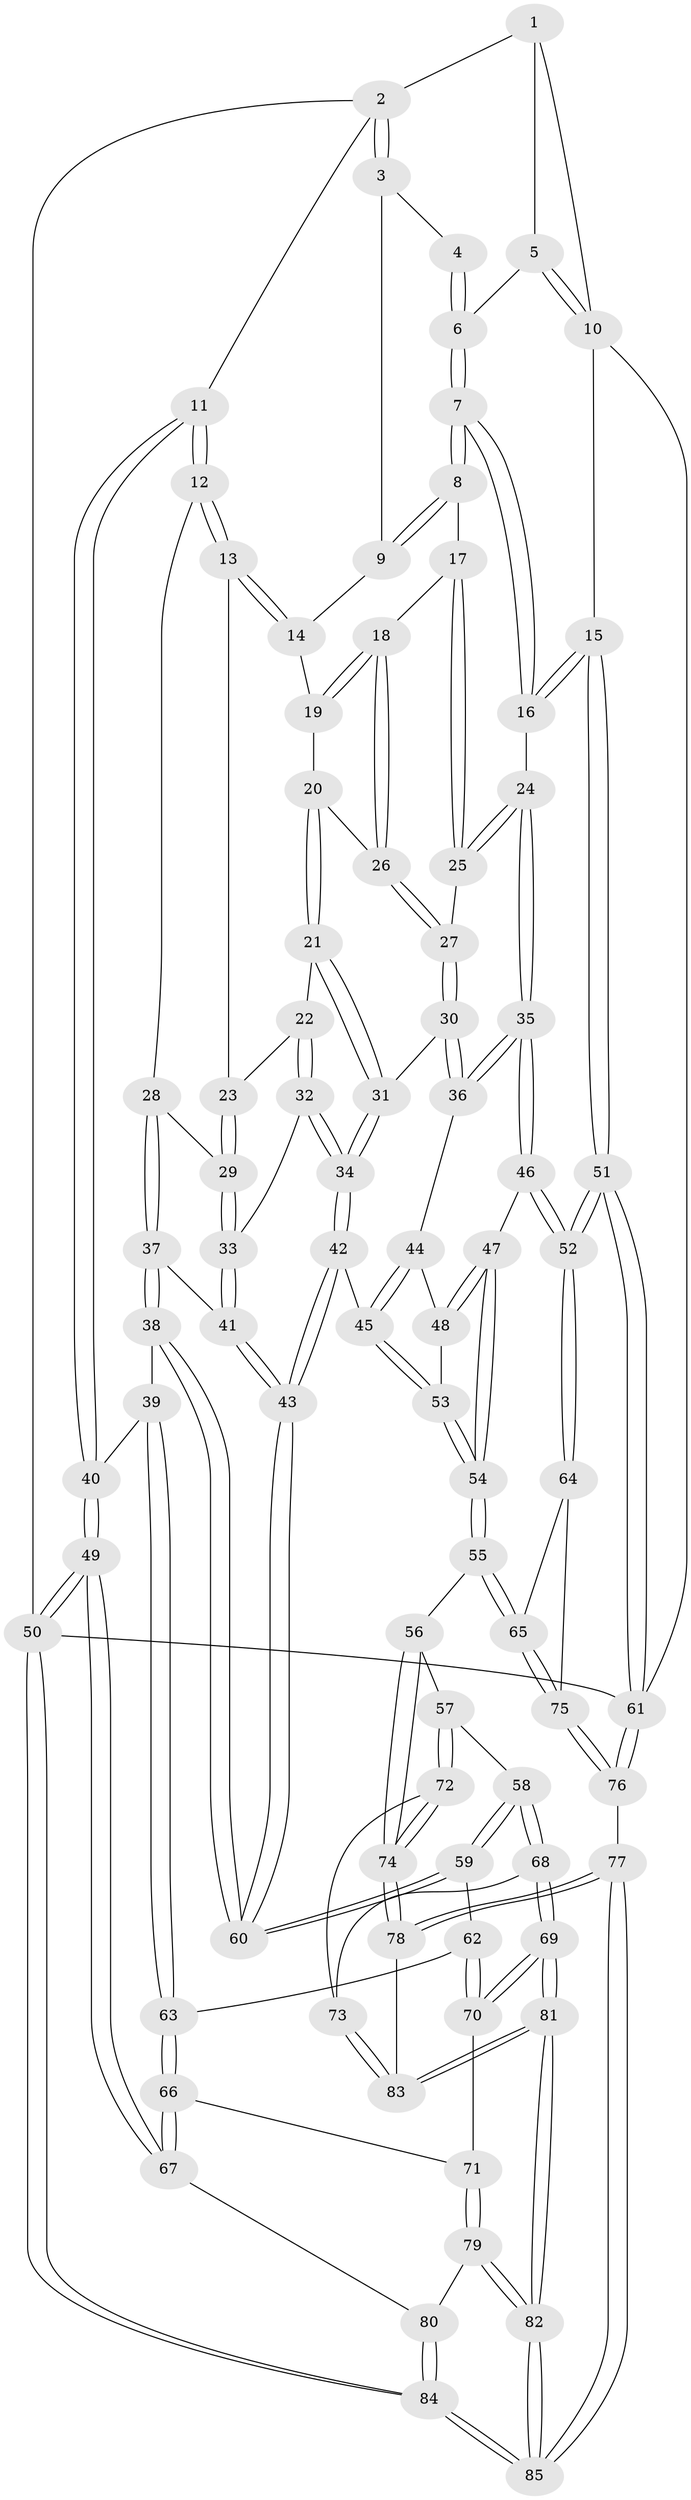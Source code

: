 // Generated by graph-tools (version 1.1) at 2025/03/03/09/25 03:03:11]
// undirected, 85 vertices, 209 edges
graph export_dot {
graph [start="1"]
  node [color=gray90,style=filled];
  1 [pos="+0.8769055387075052+0"];
  2 [pos="+0+0"];
  3 [pos="+0.5858255266911105+0"];
  4 [pos="+0.5903013173456315+0"];
  5 [pos="+0.9093598182156134+0.06151420244597352"];
  6 [pos="+0.884274590902246+0.1029549650143937"];
  7 [pos="+0.8705065080070575+0.14429590740454729"];
  8 [pos="+0.8215032558782732+0.15056811019802202"];
  9 [pos="+0.5818439661339646+0"];
  10 [pos="+1+0.04938321291609242"];
  11 [pos="+0+0"];
  12 [pos="+0.012532048226651785+0.020557379918253203"];
  13 [pos="+0.41263608349711994+0.14339017694876788"];
  14 [pos="+0.5568499851632286+0.024991093025442106"];
  15 [pos="+1+0.35735352110769014"];
  16 [pos="+1+0.32498755329514395"];
  17 [pos="+0.7948322910640941+0.1723765818689936"];
  18 [pos="+0.7384189323565824+0.19748395720681813"];
  19 [pos="+0.5681509860278015+0.053867343134069164"];
  20 [pos="+0.5877104881282724+0.18033305428120716"];
  21 [pos="+0.5737203850737239+0.250167987747091"];
  22 [pos="+0.48533035965009974+0.2660577686417646"];
  23 [pos="+0.41160632792451973+0.17088080762212876"];
  24 [pos="+0.8988548190448643+0.36645360267177823"];
  25 [pos="+0.7973781906025694+0.32835384282500335"];
  26 [pos="+0.7104830351745374+0.24066407701114062"];
  27 [pos="+0.7011974935456574+0.32258004849864647"];
  28 [pos="+0.22387744664146014+0.3091403148701896"];
  29 [pos="+0.31542242847814533+0.33143893243302025"];
  30 [pos="+0.6495659701345154+0.36185659993439"];
  31 [pos="+0.6338189459243168+0.35944320302309124"];
  32 [pos="+0.48005382656801693+0.2845384976864216"];
  33 [pos="+0.3296508067648207+0.3468966712521589"];
  34 [pos="+0.5134313764293388+0.41766337341666504"];
  35 [pos="+0.7667329281202426+0.5418514587490678"];
  36 [pos="+0.6875272601773761+0.4373285369247814"];
  37 [pos="+0.13381723232416678+0.480719743728709"];
  38 [pos="+0.08324096980772053+0.5309008427426033"];
  39 [pos="+0.048510844741548736+0.5384386033767952"];
  40 [pos="+0+0.5412390175679214"];
  41 [pos="+0.4032895390764536+0.4735303589296557"];
  42 [pos="+0.46198640627822274+0.4728733810253583"];
  43 [pos="+0.40616723161709545+0.4764729484187048"];
  44 [pos="+0.6280407135229202+0.48195744465643636"];
  45 [pos="+0.4755544252666809+0.4862338901498388"];
  46 [pos="+0.7663986667546882+0.579320494699487"];
  47 [pos="+0.7417030318948712+0.5907978436798923"];
  48 [pos="+0.6015793761708361+0.5216812153408484"];
  49 [pos="+0+0.789492089440388"];
  50 [pos="+0+1"];
  51 [pos="+1+0.8373607817124468"];
  52 [pos="+1+0.8034672875391964"];
  53 [pos="+0.49633757154619973+0.5087578470439689"];
  54 [pos="+0.5909310337502669+0.7045312005364326"];
  55 [pos="+0.5794791730299458+0.7315080583612288"];
  56 [pos="+0.5630474145418036+0.7370626354492507"];
  57 [pos="+0.40880637239857187+0.7405896175262547"];
  58 [pos="+0.3351456610615476+0.6966939164071814"];
  59 [pos="+0.3260538348944113+0.688023846004515"];
  60 [pos="+0.3190570374888926+0.6528578809677227"];
  61 [pos="+1+1"];
  62 [pos="+0.22525519849888576+0.7511817024312577"];
  63 [pos="+0.17572792478253177+0.7653086556619673"];
  64 [pos="+0.8755811737612199+0.8013156870813053"];
  65 [pos="+0.6174484432944864+0.7760971933191"];
  66 [pos="+0.13066237738485517+0.8046224013357829"];
  67 [pos="+0.07141339489534106+0.8279251538167259"];
  68 [pos="+0.28819853586992406+0.8797327417644003"];
  69 [pos="+0.2707724915765042+0.8931375211868167"];
  70 [pos="+0.24829404124943322+0.8808729041601026"];
  71 [pos="+0.21310864619637854+0.8813532465012681"];
  72 [pos="+0.40137980124454053+0.8630293762531475"];
  73 [pos="+0.38700407273912085+0.8843432895347723"];
  74 [pos="+0.5013038401060256+0.9126990348623626"];
  75 [pos="+0.6474991428470267+0.8816757212265259"];
  76 [pos="+0.6902746491948011+1"];
  77 [pos="+0.678422035172455+1"];
  78 [pos="+0.5212609997241094+0.9789762497127747"];
  79 [pos="+0.1613467017711395+0.946397584098457"];
  80 [pos="+0.130084755039009+0.9261371118503069"];
  81 [pos="+0.28316445703420023+1"];
  82 [pos="+0.26844436137426286+1"];
  83 [pos="+0.3828142069280472+0.9362077276664418"];
  84 [pos="+0+1"];
  85 [pos="+0.26938471510227113+1"];
  1 -- 2;
  1 -- 5;
  1 -- 10;
  2 -- 3;
  2 -- 3;
  2 -- 11;
  2 -- 50;
  3 -- 4;
  3 -- 9;
  4 -- 6;
  4 -- 6;
  5 -- 6;
  5 -- 10;
  5 -- 10;
  6 -- 7;
  6 -- 7;
  7 -- 8;
  7 -- 8;
  7 -- 16;
  7 -- 16;
  8 -- 9;
  8 -- 9;
  8 -- 17;
  9 -- 14;
  10 -- 15;
  10 -- 61;
  11 -- 12;
  11 -- 12;
  11 -- 40;
  11 -- 40;
  12 -- 13;
  12 -- 13;
  12 -- 28;
  13 -- 14;
  13 -- 14;
  13 -- 23;
  14 -- 19;
  15 -- 16;
  15 -- 16;
  15 -- 51;
  15 -- 51;
  16 -- 24;
  17 -- 18;
  17 -- 25;
  17 -- 25;
  18 -- 19;
  18 -- 19;
  18 -- 26;
  18 -- 26;
  19 -- 20;
  20 -- 21;
  20 -- 21;
  20 -- 26;
  21 -- 22;
  21 -- 31;
  21 -- 31;
  22 -- 23;
  22 -- 32;
  22 -- 32;
  23 -- 29;
  23 -- 29;
  24 -- 25;
  24 -- 25;
  24 -- 35;
  24 -- 35;
  25 -- 27;
  26 -- 27;
  26 -- 27;
  27 -- 30;
  27 -- 30;
  28 -- 29;
  28 -- 37;
  28 -- 37;
  29 -- 33;
  29 -- 33;
  30 -- 31;
  30 -- 36;
  30 -- 36;
  31 -- 34;
  31 -- 34;
  32 -- 33;
  32 -- 34;
  32 -- 34;
  33 -- 41;
  33 -- 41;
  34 -- 42;
  34 -- 42;
  35 -- 36;
  35 -- 36;
  35 -- 46;
  35 -- 46;
  36 -- 44;
  37 -- 38;
  37 -- 38;
  37 -- 41;
  38 -- 39;
  38 -- 60;
  38 -- 60;
  39 -- 40;
  39 -- 63;
  39 -- 63;
  40 -- 49;
  40 -- 49;
  41 -- 43;
  41 -- 43;
  42 -- 43;
  42 -- 43;
  42 -- 45;
  43 -- 60;
  43 -- 60;
  44 -- 45;
  44 -- 45;
  44 -- 48;
  45 -- 53;
  45 -- 53;
  46 -- 47;
  46 -- 52;
  46 -- 52;
  47 -- 48;
  47 -- 48;
  47 -- 54;
  47 -- 54;
  48 -- 53;
  49 -- 50;
  49 -- 50;
  49 -- 67;
  49 -- 67;
  50 -- 84;
  50 -- 84;
  50 -- 61;
  51 -- 52;
  51 -- 52;
  51 -- 61;
  51 -- 61;
  52 -- 64;
  52 -- 64;
  53 -- 54;
  53 -- 54;
  54 -- 55;
  54 -- 55;
  55 -- 56;
  55 -- 65;
  55 -- 65;
  56 -- 57;
  56 -- 74;
  56 -- 74;
  57 -- 58;
  57 -- 72;
  57 -- 72;
  58 -- 59;
  58 -- 59;
  58 -- 68;
  58 -- 68;
  59 -- 60;
  59 -- 60;
  59 -- 62;
  61 -- 76;
  61 -- 76;
  62 -- 63;
  62 -- 70;
  62 -- 70;
  63 -- 66;
  63 -- 66;
  64 -- 65;
  64 -- 75;
  65 -- 75;
  65 -- 75;
  66 -- 67;
  66 -- 67;
  66 -- 71;
  67 -- 80;
  68 -- 69;
  68 -- 69;
  68 -- 73;
  69 -- 70;
  69 -- 70;
  69 -- 81;
  69 -- 81;
  70 -- 71;
  71 -- 79;
  71 -- 79;
  72 -- 73;
  72 -- 74;
  72 -- 74;
  73 -- 83;
  73 -- 83;
  74 -- 78;
  74 -- 78;
  75 -- 76;
  75 -- 76;
  76 -- 77;
  77 -- 78;
  77 -- 78;
  77 -- 85;
  77 -- 85;
  78 -- 83;
  79 -- 80;
  79 -- 82;
  79 -- 82;
  80 -- 84;
  80 -- 84;
  81 -- 82;
  81 -- 82;
  81 -- 83;
  81 -- 83;
  82 -- 85;
  82 -- 85;
  84 -- 85;
  84 -- 85;
}
